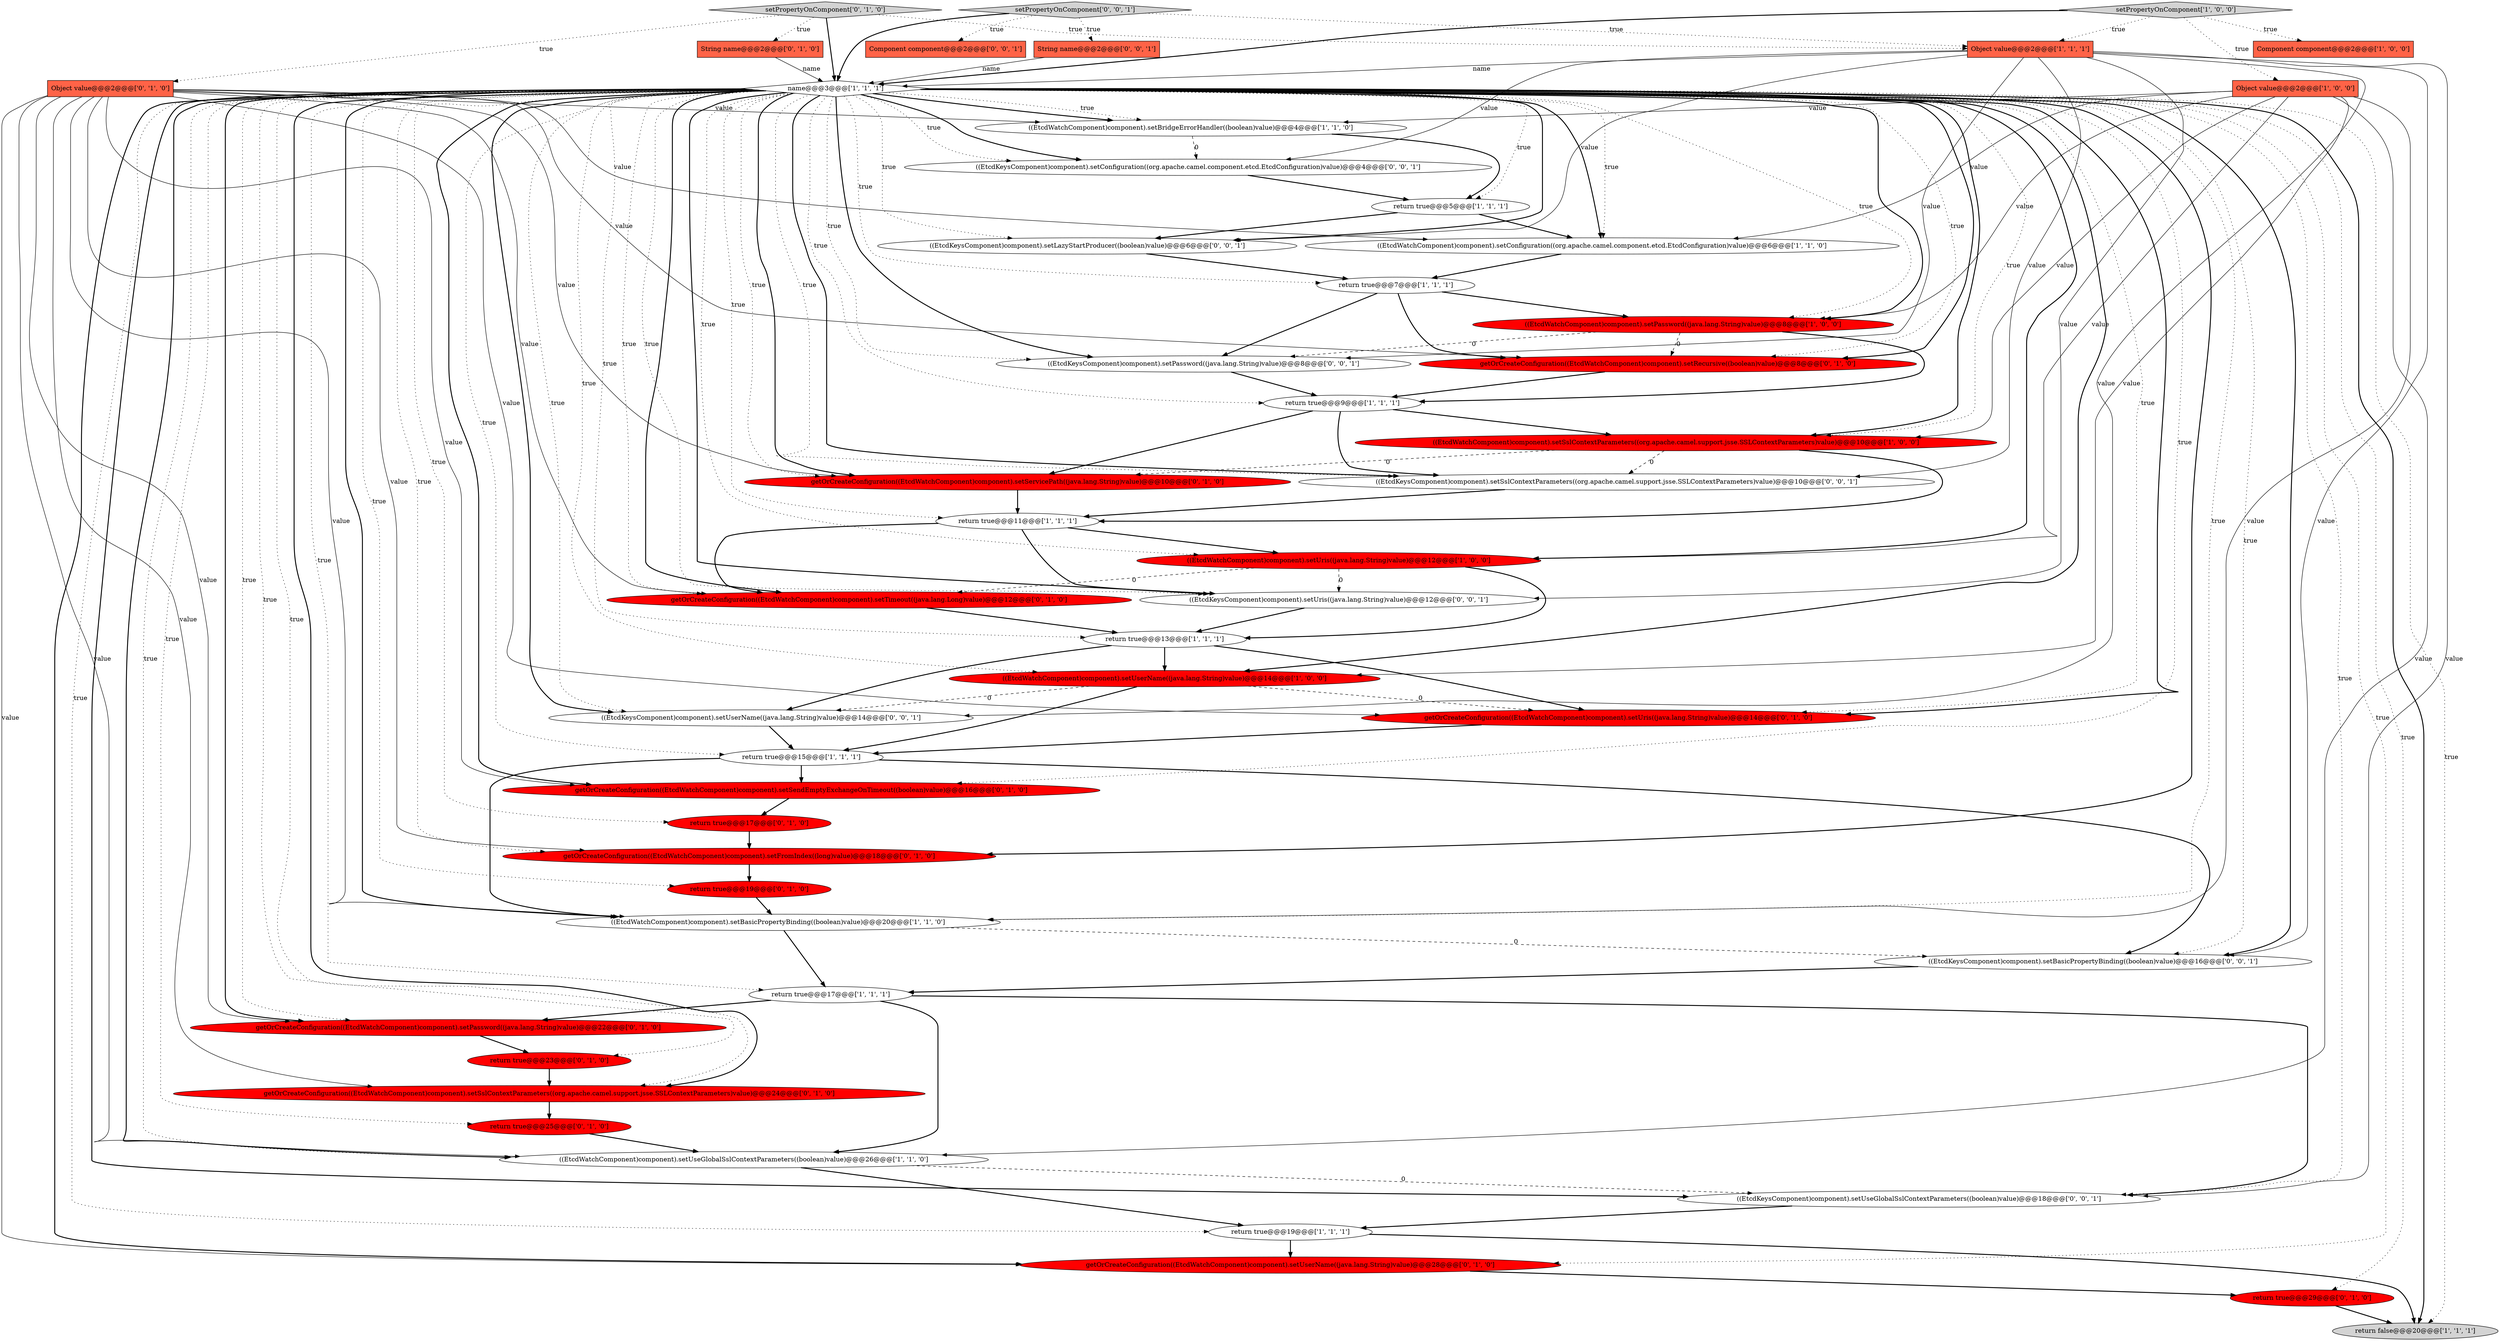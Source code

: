 digraph {
11 [style = filled, label = "name@@@3@@@['1', '1', '1']", fillcolor = white, shape = diamond image = "AAA0AAABBB1BBB"];
30 [style = filled, label = "Object value@@@2@@@['0', '1', '0']", fillcolor = tomato, shape = box image = "AAA0AAABBB2BBB"];
46 [style = filled, label = "String name@@@2@@@['0', '0', '1']", fillcolor = tomato, shape = box image = "AAA0AAABBB3BBB"];
15 [style = filled, label = "((EtcdWatchComponent)component).setBridgeErrorHandler((boolean)value)@@@4@@@['1', '1', '0']", fillcolor = white, shape = ellipse image = "AAA0AAABBB1BBB"];
43 [style = filled, label = "Component component@@@2@@@['0', '0', '1']", fillcolor = tomato, shape = box image = "AAA0AAABBB3BBB"];
27 [style = filled, label = "return true@@@23@@@['0', '1', '0']", fillcolor = red, shape = ellipse image = "AAA1AAABBB2BBB"];
41 [style = filled, label = "((EtcdKeysComponent)component).setPassword((java.lang.String)value)@@@8@@@['0', '0', '1']", fillcolor = white, shape = ellipse image = "AAA0AAABBB3BBB"];
12 [style = filled, label = "return true@@@13@@@['1', '1', '1']", fillcolor = white, shape = ellipse image = "AAA0AAABBB1BBB"];
2 [style = filled, label = "return true@@@19@@@['1', '1', '1']", fillcolor = white, shape = ellipse image = "AAA0AAABBB1BBB"];
18 [style = filled, label = "((EtcdWatchComponent)component).setPassword((java.lang.String)value)@@@8@@@['1', '0', '0']", fillcolor = red, shape = ellipse image = "AAA1AAABBB1BBB"];
9 [style = filled, label = "return true@@@17@@@['1', '1', '1']", fillcolor = white, shape = ellipse image = "AAA0AAABBB1BBB"];
25 [style = filled, label = "getOrCreateConfiguration((EtcdWatchComponent)component).setPassword((java.lang.String)value)@@@22@@@['0', '1', '0']", fillcolor = red, shape = ellipse image = "AAA1AAABBB2BBB"];
17 [style = filled, label = "return true@@@15@@@['1', '1', '1']", fillcolor = white, shape = ellipse image = "AAA0AAABBB1BBB"];
6 [style = filled, label = "((EtcdWatchComponent)component).setUseGlobalSslContextParameters((boolean)value)@@@26@@@['1', '1', '0']", fillcolor = white, shape = ellipse image = "AAA0AAABBB1BBB"];
23 [style = filled, label = "getOrCreateConfiguration((EtcdWatchComponent)component).setUserName((java.lang.String)value)@@@28@@@['0', '1', '0']", fillcolor = red, shape = ellipse image = "AAA1AAABBB2BBB"];
16 [style = filled, label = "return true@@@7@@@['1', '1', '1']", fillcolor = white, shape = ellipse image = "AAA0AAABBB1BBB"];
39 [style = filled, label = "((EtcdKeysComponent)component).setBasicPropertyBinding((boolean)value)@@@16@@@['0', '0', '1']", fillcolor = white, shape = ellipse image = "AAA0AAABBB3BBB"];
42 [style = filled, label = "((EtcdKeysComponent)component).setUserName((java.lang.String)value)@@@14@@@['0', '0', '1']", fillcolor = white, shape = ellipse image = "AAA0AAABBB3BBB"];
7 [style = filled, label = "Component component@@@2@@@['1', '0', '0']", fillcolor = tomato, shape = box image = "AAA0AAABBB1BBB"];
3 [style = filled, label = "return false@@@20@@@['1', '1', '1']", fillcolor = lightgray, shape = ellipse image = "AAA0AAABBB1BBB"];
5 [style = filled, label = "((EtcdWatchComponent)component).setUserName((java.lang.String)value)@@@14@@@['1', '0', '0']", fillcolor = red, shape = ellipse image = "AAA1AAABBB1BBB"];
8 [style = filled, label = "((EtcdWatchComponent)component).setConfiguration((org.apache.camel.component.etcd.EtcdConfiguration)value)@@@6@@@['1', '1', '0']", fillcolor = white, shape = ellipse image = "AAA0AAABBB1BBB"];
19 [style = filled, label = "return true@@@5@@@['1', '1', '1']", fillcolor = white, shape = ellipse image = "AAA0AAABBB1BBB"];
28 [style = filled, label = "getOrCreateConfiguration((EtcdWatchComponent)component).setServicePath((java.lang.String)value)@@@10@@@['0', '1', '0']", fillcolor = red, shape = ellipse image = "AAA1AAABBB2BBB"];
40 [style = filled, label = "((EtcdKeysComponent)component).setConfiguration((org.apache.camel.component.etcd.EtcdConfiguration)value)@@@4@@@['0', '0', '1']", fillcolor = white, shape = ellipse image = "AAA0AAABBB3BBB"];
36 [style = filled, label = "return true@@@19@@@['0', '1', '0']", fillcolor = red, shape = ellipse image = "AAA1AAABBB2BBB"];
22 [style = filled, label = "getOrCreateConfiguration((EtcdWatchComponent)component).setRecursive((boolean)value)@@@8@@@['0', '1', '0']", fillcolor = red, shape = ellipse image = "AAA1AAABBB2BBB"];
47 [style = filled, label = "((EtcdKeysComponent)component).setUseGlobalSslContextParameters((boolean)value)@@@18@@@['0', '0', '1']", fillcolor = white, shape = ellipse image = "AAA0AAABBB3BBB"];
26 [style = filled, label = "getOrCreateConfiguration((EtcdWatchComponent)component).setTimeout((java.lang.Long)value)@@@12@@@['0', '1', '0']", fillcolor = red, shape = ellipse image = "AAA1AAABBB2BBB"];
21 [style = filled, label = "((EtcdWatchComponent)component).setSslContextParameters((org.apache.camel.support.jsse.SSLContextParameters)value)@@@10@@@['1', '0', '0']", fillcolor = red, shape = ellipse image = "AAA1AAABBB1BBB"];
10 [style = filled, label = "((EtcdWatchComponent)component).setBasicPropertyBinding((boolean)value)@@@20@@@['1', '1', '0']", fillcolor = white, shape = ellipse image = "AAA0AAABBB1BBB"];
1 [style = filled, label = "((EtcdWatchComponent)component).setUris((java.lang.String)value)@@@12@@@['1', '0', '0']", fillcolor = red, shape = ellipse image = "AAA1AAABBB1BBB"];
48 [style = filled, label = "((EtcdKeysComponent)component).setSslContextParameters((org.apache.camel.support.jsse.SSLContextParameters)value)@@@10@@@['0', '0', '1']", fillcolor = white, shape = ellipse image = "AAA0AAABBB3BBB"];
24 [style = filled, label = "getOrCreateConfiguration((EtcdWatchComponent)component).setSendEmptyExchangeOnTimeout((boolean)value)@@@16@@@['0', '1', '0']", fillcolor = red, shape = ellipse image = "AAA1AAABBB2BBB"];
38 [style = filled, label = "return true@@@17@@@['0', '1', '0']", fillcolor = red, shape = ellipse image = "AAA1AAABBB2BBB"];
33 [style = filled, label = "setPropertyOnComponent['0', '1', '0']", fillcolor = lightgray, shape = diamond image = "AAA0AAABBB2BBB"];
20 [style = filled, label = "return true@@@9@@@['1', '1', '1']", fillcolor = white, shape = ellipse image = "AAA0AAABBB1BBB"];
31 [style = filled, label = "return true@@@25@@@['0', '1', '0']", fillcolor = red, shape = ellipse image = "AAA1AAABBB2BBB"];
37 [style = filled, label = "getOrCreateConfiguration((EtcdWatchComponent)component).setUris((java.lang.String)value)@@@14@@@['0', '1', '0']", fillcolor = red, shape = ellipse image = "AAA1AAABBB2BBB"];
49 [style = filled, label = "((EtcdKeysComponent)component).setUris((java.lang.String)value)@@@12@@@['0', '0', '1']", fillcolor = white, shape = ellipse image = "AAA0AAABBB3BBB"];
4 [style = filled, label = "return true@@@11@@@['1', '1', '1']", fillcolor = white, shape = ellipse image = "AAA0AAABBB1BBB"];
45 [style = filled, label = "setPropertyOnComponent['0', '0', '1']", fillcolor = lightgray, shape = diamond image = "AAA0AAABBB3BBB"];
34 [style = filled, label = "String name@@@2@@@['0', '1', '0']", fillcolor = tomato, shape = box image = "AAA0AAABBB2BBB"];
44 [style = filled, label = "((EtcdKeysComponent)component).setLazyStartProducer((boolean)value)@@@6@@@['0', '0', '1']", fillcolor = white, shape = ellipse image = "AAA0AAABBB3BBB"];
29 [style = filled, label = "return true@@@29@@@['0', '1', '0']", fillcolor = red, shape = ellipse image = "AAA1AAABBB2BBB"];
13 [style = filled, label = "setPropertyOnComponent['1', '0', '0']", fillcolor = lightgray, shape = diamond image = "AAA0AAABBB1BBB"];
14 [style = filled, label = "Object value@@@2@@@['1', '1', '1']", fillcolor = tomato, shape = box image = "AAA0AAABBB1BBB"];
35 [style = filled, label = "getOrCreateConfiguration((EtcdWatchComponent)component).setSslContextParameters((org.apache.camel.support.jsse.SSLContextParameters)value)@@@24@@@['0', '1', '0']", fillcolor = red, shape = ellipse image = "AAA1AAABBB2BBB"];
0 [style = filled, label = "Object value@@@2@@@['1', '0', '0']", fillcolor = tomato, shape = box image = "AAA0AAABBB1BBB"];
32 [style = filled, label = "getOrCreateConfiguration((EtcdWatchComponent)component).setFromIndex((long)value)@@@18@@@['0', '1', '0']", fillcolor = red, shape = ellipse image = "AAA1AAABBB2BBB"];
30->22 [style = solid, label="value"];
8->16 [style = bold, label=""];
11->41 [style = dotted, label="true"];
12->5 [style = bold, label=""];
39->9 [style = bold, label=""];
14->44 [style = solid, label="value"];
11->1 [style = dotted, label="true"];
48->4 [style = bold, label=""];
11->12 [style = dotted, label="true"];
30->25 [style = solid, label="value"];
11->40 [style = dotted, label="true"];
12->42 [style = bold, label=""];
33->14 [style = dotted, label="true"];
15->40 [style = dashed, label="0"];
11->44 [style = dotted, label="true"];
41->20 [style = bold, label=""];
9->6 [style = bold, label=""];
16->41 [style = bold, label=""];
19->44 [style = bold, label=""];
23->29 [style = bold, label=""];
2->23 [style = bold, label=""];
33->11 [style = bold, label=""];
26->12 [style = bold, label=""];
11->2 [style = dotted, label="true"];
11->31 [style = dotted, label="true"];
1->49 [style = dashed, label="0"];
31->6 [style = bold, label=""];
30->8 [style = solid, label="value"];
20->48 [style = bold, label=""];
1->12 [style = bold, label=""];
11->28 [style = dotted, label="true"];
9->47 [style = bold, label=""];
21->48 [style = dashed, label="0"];
11->8 [style = dotted, label="true"];
11->15 [style = dotted, label="true"];
45->43 [style = dotted, label="true"];
11->36 [style = dotted, label="true"];
11->25 [style = bold, label=""];
30->26 [style = solid, label="value"];
6->47 [style = dashed, label="0"];
14->49 [style = solid, label="value"];
11->28 [style = bold, label=""];
35->31 [style = bold, label=""];
49->12 [style = bold, label=""];
11->37 [style = dotted, label="true"];
11->48 [style = bold, label=""];
14->48 [style = solid, label="value"];
11->10 [style = dotted, label="true"];
11->44 [style = bold, label=""];
14->41 [style = solid, label="value"];
11->37 [style = bold, label=""];
11->5 [style = dotted, label="true"];
11->35 [style = dotted, label="true"];
24->38 [style = bold, label=""];
13->7 [style = dotted, label="true"];
5->17 [style = bold, label=""];
13->11 [style = bold, label=""];
34->11 [style = solid, label="name"];
12->37 [style = bold, label=""];
11->18 [style = bold, label=""];
11->39 [style = dotted, label="true"];
11->26 [style = dotted, label="true"];
38->32 [style = bold, label=""];
45->11 [style = bold, label=""];
6->2 [style = bold, label=""];
14->47 [style = solid, label="value"];
25->27 [style = bold, label=""];
0->18 [style = solid, label="value"];
18->20 [style = bold, label=""];
44->16 [style = bold, label=""];
22->20 [style = bold, label=""];
13->0 [style = dotted, label="true"];
17->39 [style = bold, label=""];
47->2 [style = bold, label=""];
30->6 [style = solid, label="value"];
0->10 [style = solid, label="value"];
11->16 [style = dotted, label="true"];
32->36 [style = bold, label=""];
11->8 [style = bold, label=""];
11->19 [style = dotted, label="true"];
14->11 [style = solid, label="name"];
11->24 [style = dotted, label="true"];
5->37 [style = dashed, label="0"];
11->38 [style = dotted, label="true"];
30->32 [style = solid, label="value"];
21->4 [style = bold, label=""];
11->26 [style = bold, label=""];
17->10 [style = bold, label=""];
16->18 [style = bold, label=""];
0->21 [style = solid, label="value"];
30->28 [style = solid, label="value"];
45->46 [style = dotted, label="true"];
18->22 [style = dashed, label="0"];
1->26 [style = dashed, label="0"];
10->39 [style = dashed, label="0"];
30->35 [style = solid, label="value"];
2->3 [style = bold, label=""];
11->21 [style = bold, label=""];
11->29 [style = dotted, label="true"];
5->42 [style = dashed, label="0"];
11->17 [style = dotted, label="true"];
14->40 [style = solid, label="value"];
40->19 [style = bold, label=""];
11->9 [style = dotted, label="true"];
11->32 [style = bold, label=""];
11->4 [style = dotted, label="true"];
15->19 [style = bold, label=""];
11->24 [style = bold, label=""];
27->35 [style = bold, label=""];
11->49 [style = dotted, label="true"];
11->41 [style = bold, label=""];
11->20 [style = dotted, label="true"];
11->5 [style = bold, label=""];
11->27 [style = dotted, label="true"];
0->6 [style = solid, label="value"];
11->3 [style = bold, label=""];
11->10 [style = bold, label=""];
11->6 [style = dotted, label="true"];
45->14 [style = dotted, label="true"];
11->22 [style = bold, label=""];
46->11 [style = solid, label="name"];
11->47 [style = bold, label=""];
11->47 [style = dotted, label="true"];
4->1 [style = bold, label=""];
0->1 [style = solid, label="value"];
10->9 [style = bold, label=""];
13->14 [style = dotted, label="true"];
11->3 [style = dotted, label="true"];
30->10 [style = solid, label="value"];
11->49 [style = bold, label=""];
36->10 [style = bold, label=""];
30->15 [style = solid, label="value"];
11->32 [style = dotted, label="true"];
0->8 [style = solid, label="value"];
11->1 [style = bold, label=""];
21->28 [style = dashed, label="0"];
18->41 [style = dashed, label="0"];
14->42 [style = solid, label="value"];
33->34 [style = dotted, label="true"];
11->6 [style = bold, label=""];
11->23 [style = dotted, label="true"];
20->28 [style = bold, label=""];
37->17 [style = bold, label=""];
0->5 [style = solid, label="value"];
14->39 [style = solid, label="value"];
4->26 [style = bold, label=""];
29->3 [style = bold, label=""];
42->17 [style = bold, label=""];
11->48 [style = dotted, label="true"];
11->42 [style = bold, label=""];
11->18 [style = dotted, label="true"];
16->22 [style = bold, label=""];
11->40 [style = bold, label=""];
11->22 [style = dotted, label="true"];
33->30 [style = dotted, label="true"];
11->42 [style = dotted, label="true"];
19->8 [style = bold, label=""];
11->15 [style = bold, label=""];
11->35 [style = bold, label=""];
20->21 [style = bold, label=""];
30->37 [style = solid, label="value"];
17->24 [style = bold, label=""];
30->24 [style = solid, label="value"];
11->25 [style = dotted, label="true"];
4->49 [style = bold, label=""];
9->25 [style = bold, label=""];
11->39 [style = bold, label=""];
11->21 [style = dotted, label="true"];
0->15 [style = solid, label="value"];
30->23 [style = solid, label="value"];
11->23 [style = bold, label=""];
28->4 [style = bold, label=""];
}
